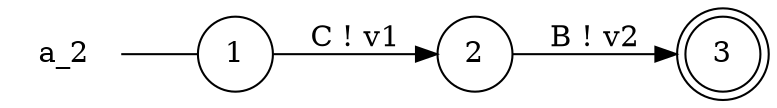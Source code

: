 digraph a_2 {
	rankdir="LR";
	n_0 [label="a_2", shape="plaintext"];
	n_1 [id="1", shape=circle, label="1"];
	n_0 -> n_1 [arrowhead=none];
	n_2 [id="3", shape=doublecircle, label="3"];
	n_3 [id="2", shape=circle, label="2"];

	n_3 -> n_2 [id="[$e|0]", label="B ! v2"];
	n_1 -> n_3 [id="[$e|1]", label="C ! v1"];
}
